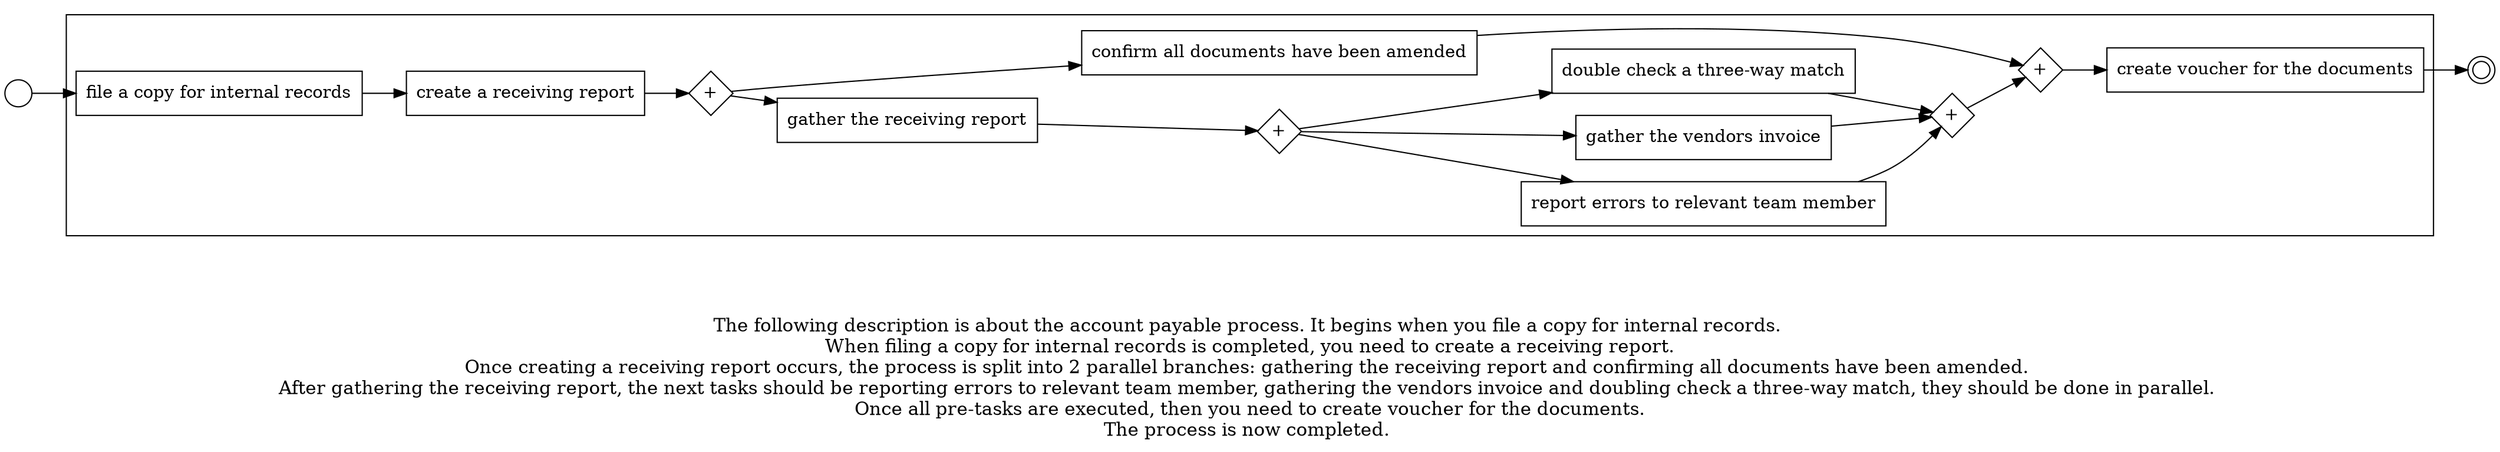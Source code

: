 digraph account_payable_process_34 {
	graph [rankdir=LR]
	START_NODE [label="" shape=circle width=0.3]
	subgraph CLUSTER_0 {
		"file a copy for internal records" [shape=box]
		"create a receiving report" [shape=box]
		"file a copy for internal records" -> "create a receiving report"
		"AND_SPLIT--3. Document validation_3HW9" [label="+" fixedsize=true shape=diamond width=0.5]
		"create a receiving report" -> "AND_SPLIT--3. Document validation_3HW9"
		"gather the receiving report" [shape=box]
		"AND_SPLIT--3. Document validation_3HW9" -> "gather the receiving report"
		"confirm all documents have been amended" [shape=box]
		"AND_SPLIT--3. Document validation_3HW9" -> "confirm all documents have been amended"
		"AND_SPLIT--3. Document validation_R4XG" [label="+" fixedsize=true shape=diamond width=0.5]
		"gather the receiving report" -> "AND_SPLIT--3. Document validation_R4XG"
		"report errors to relevant team member" [shape=box]
		"AND_SPLIT--3. Document validation_R4XG" -> "report errors to relevant team member"
		"gather the vendors invoice" [shape=box]
		"AND_SPLIT--3. Document validation_R4XG" -> "gather the vendors invoice"
		"double check a three-way match" [shape=box]
		"AND_SPLIT--3. Document validation_R4XG" -> "double check a three-way match"
		"AND_JOIN--3. Document validation_R4XG" [label="+" fixedsize=true shape=diamond width=0.5]
		"report errors to relevant team member" -> "AND_JOIN--3. Document validation_R4XG"
		"gather the vendors invoice" -> "AND_JOIN--3. Document validation_R4XG"
		"double check a three-way match" -> "AND_JOIN--3. Document validation_R4XG"
		"AND_JOIN--3. Document validation_3HW9" [label="+" fixedsize=true shape=diamond width=0.5]
		"AND_JOIN--3. Document validation_R4XG" -> "AND_JOIN--3. Document validation_3HW9"
		"confirm all documents have been amended" -> "AND_JOIN--3. Document validation_3HW9"
		"create voucher for the documents" [shape=box]
		"AND_JOIN--3. Document validation_3HW9" -> "create voucher for the documents"
	}
	START_NODE -> "file a copy for internal records"
	END_NODE [label="" shape=doublecircle width=0.2]
	"create voucher for the documents" -> END_NODE
	fontsize=15 label="\n\n
The following description is about the account payable process. It begins when you file a copy for internal records. 
When filing a copy for internal records is completed, you need to create a receiving report.
Once creating a receiving report occurs, the process is split into 2 parallel branches: gathering the receiving report and confirming all documents have been amended. 
After gathering the receiving report, the next tasks should be reporting errors to relevant team member, gathering the vendors invoice and doubling check a three-way match, they should be done in parallel. 
Once all pre-tasks are executed, then you need to create voucher for the documents.
The process is now completed. 
"
}
